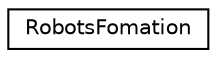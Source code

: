 digraph "Graphical Class Hierarchy"
{
 // INTERACTIVE_SVG=YES
  edge [fontname="Helvetica",fontsize="10",labelfontname="Helvetica",labelfontsize="10"];
  node [fontname="Helvetica",fontsize="10",shape=record];
  rankdir="LR";
  Node1 [label="RobotsFomation",height=0.2,width=0.4,color="black", fillcolor="white", style="filled",URL="$dd/da7/class_robots_fomation.html"];
}
